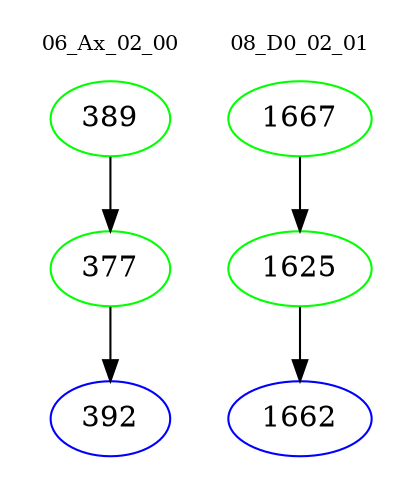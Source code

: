 digraph{
subgraph cluster_0 {
color = white
label = "06_Ax_02_00";
fontsize=10;
T0_389 [label="389", color="green"]
T0_389 -> T0_377 [color="black"]
T0_377 [label="377", color="green"]
T0_377 -> T0_392 [color="black"]
T0_392 [label="392", color="blue"]
}
subgraph cluster_1 {
color = white
label = "08_D0_02_01";
fontsize=10;
T1_1667 [label="1667", color="green"]
T1_1667 -> T1_1625 [color="black"]
T1_1625 [label="1625", color="green"]
T1_1625 -> T1_1662 [color="black"]
T1_1662 [label="1662", color="blue"]
}
}
